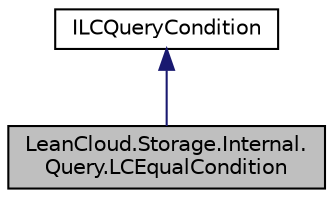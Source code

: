 digraph "LeanCloud.Storage.Internal.Query.LCEqualCondition"
{
  edge [fontname="Helvetica",fontsize="10",labelfontname="Helvetica",labelfontsize="10"];
  node [fontname="Helvetica",fontsize="10",shape=record];
  Node1 [label="LeanCloud.Storage.Internal.\lQuery.LCEqualCondition",height=0.2,width=0.4,color="black", fillcolor="grey75", style="filled", fontcolor="black"];
  Node2 -> Node1 [dir="back",color="midnightblue",fontsize="10",style="solid",fontname="Helvetica"];
  Node2 [label="ILCQueryCondition",height=0.2,width=0.4,color="black", fillcolor="white", style="filled",URL="$interfaceLeanCloud_1_1Storage_1_1Internal_1_1Query_1_1ILCQueryCondition.html"];
}
